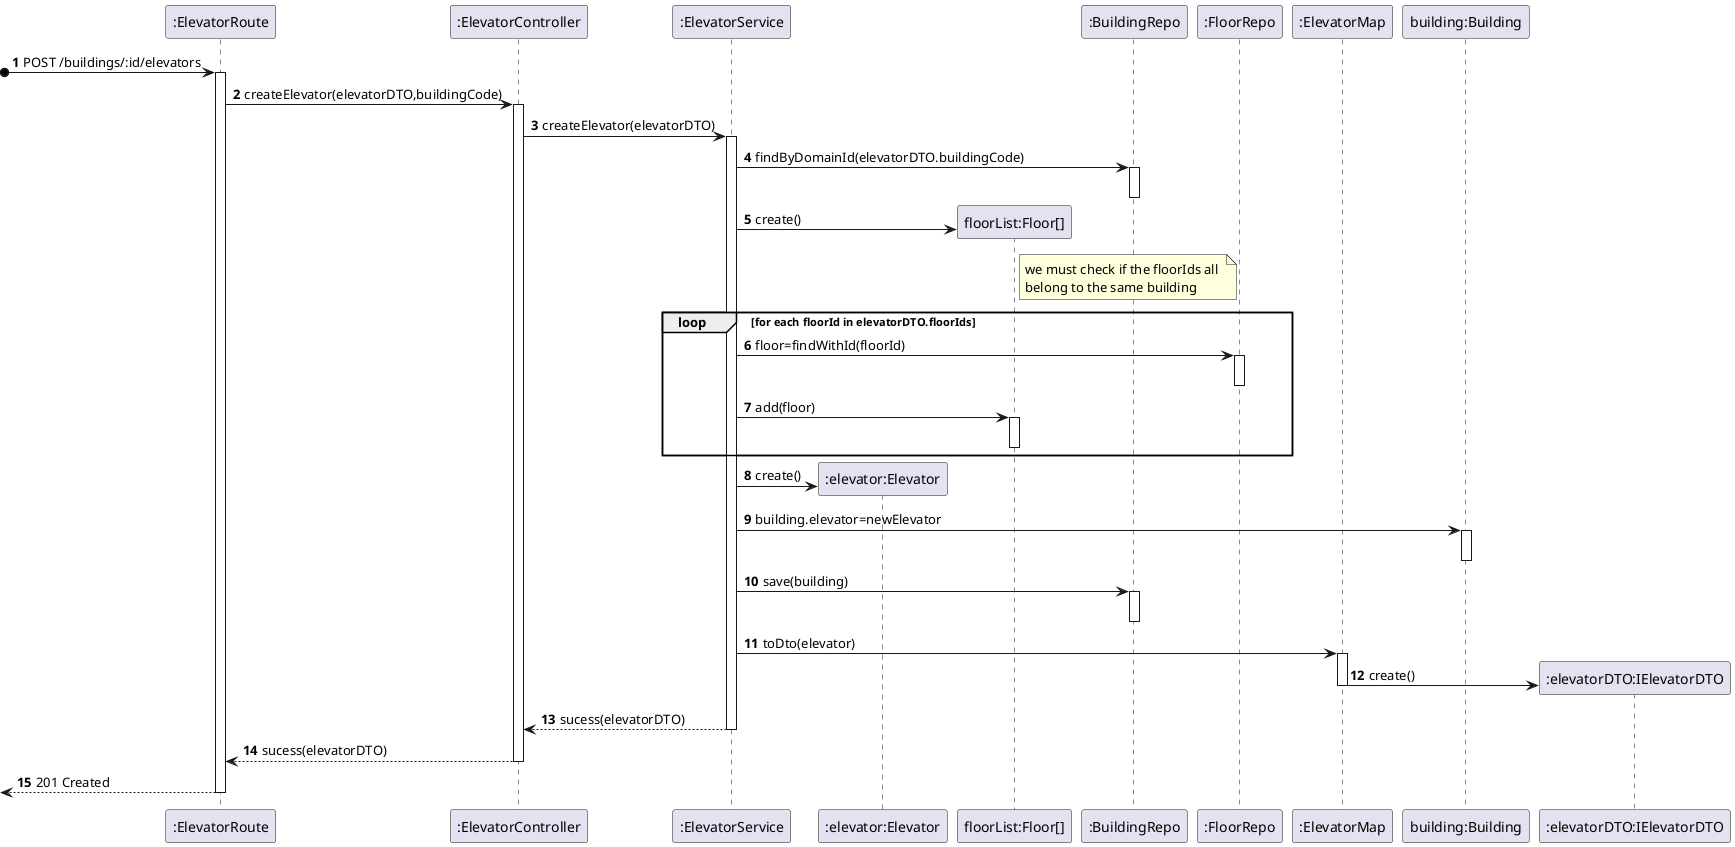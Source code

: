 @startuml _process-view
autonumber
participant ROUTE as ":ElevatorRoute"
participant CTRL as ":ElevatorController"
participant SRV as ":ElevatorService"
participant ELEV as ":elevator:Elevator"
participant FLIST as "floorList:Floor[]"
participant BREPO as ":BuildingRepo"
participant FREPO as ":FloorRepo"
participant MAP as ":ElevatorMap"
participant BUILD as "building:Building"
participant DTO as ":elevatorDTO:IElevatorDTO"

?o-> ROUTE : POST /buildings/:id/elevators
activate ROUTE

ROUTE -> CTRL : createElevator(elevatorDTO,buildingCode)
activate CTRL
CTRL -> SRV : createElevator(elevatorDTO)
activate SRV
SRV -> BREPO : findByDomainId(elevatorDTO.buildingCode)
activate BREPO
deactivate BREPO
SRV -> FLIST** : create()
note right of FLIST
  we must check if the floorIds all 
  belong to the same building
end note
loop for each floorId in elevatorDTO.floorIds
  SRV -> FREPO : floor=findWithId(floorId)
  activate FREPO
  deactivate FREPO
  SRV -> FLIST : add(floor)
  activate FLIST
  deactivate FLIST
end
SRV -> ELEV** : create()
SRV -> BUILD : building.elevator=newElevator
activate BUILD
deactivate BUILD
SRV -> BREPO : save(building)
activate BREPO
deactivate BREPO
SRV -> MAP : toDto(elevator)
activate MAP
MAP -> DTO** : create()
deactivate MAP
SRV --> CTRL : sucess(elevatorDTO)
deactivate SRV
CTRL --> ROUTE : sucess(elevatorDTO)
deactivate CTRL
<-- ROUTE : 201 Created
deactivate ROUTE

@enduml
